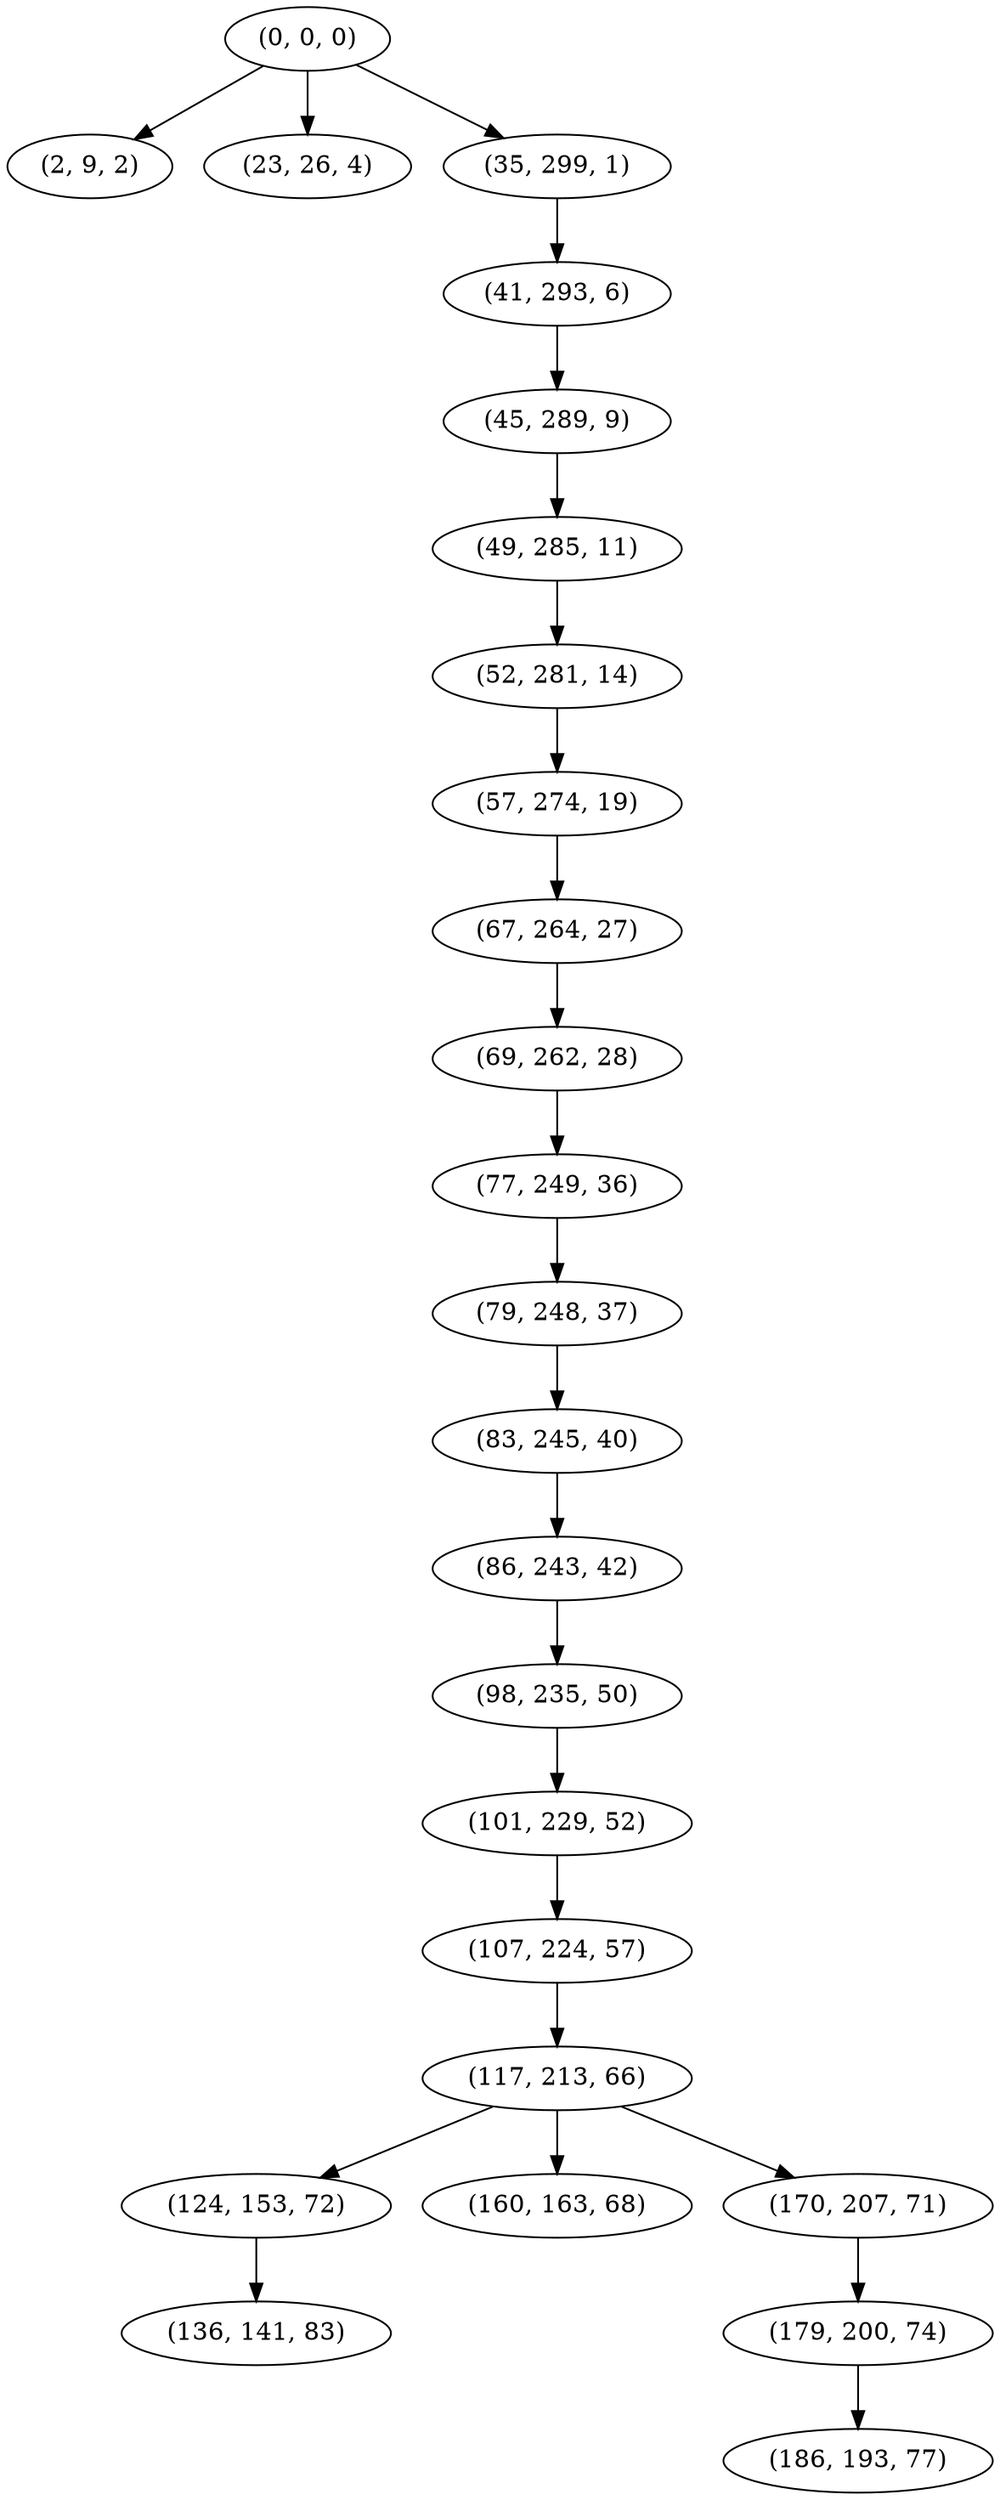 digraph tree {
    "(0, 0, 0)";
    "(2, 9, 2)";
    "(23, 26, 4)";
    "(35, 299, 1)";
    "(41, 293, 6)";
    "(45, 289, 9)";
    "(49, 285, 11)";
    "(52, 281, 14)";
    "(57, 274, 19)";
    "(67, 264, 27)";
    "(69, 262, 28)";
    "(77, 249, 36)";
    "(79, 248, 37)";
    "(83, 245, 40)";
    "(86, 243, 42)";
    "(98, 235, 50)";
    "(101, 229, 52)";
    "(107, 224, 57)";
    "(117, 213, 66)";
    "(124, 153, 72)";
    "(136, 141, 83)";
    "(160, 163, 68)";
    "(170, 207, 71)";
    "(179, 200, 74)";
    "(186, 193, 77)";
    "(0, 0, 0)" -> "(2, 9, 2)";
    "(0, 0, 0)" -> "(23, 26, 4)";
    "(0, 0, 0)" -> "(35, 299, 1)";
    "(35, 299, 1)" -> "(41, 293, 6)";
    "(41, 293, 6)" -> "(45, 289, 9)";
    "(45, 289, 9)" -> "(49, 285, 11)";
    "(49, 285, 11)" -> "(52, 281, 14)";
    "(52, 281, 14)" -> "(57, 274, 19)";
    "(57, 274, 19)" -> "(67, 264, 27)";
    "(67, 264, 27)" -> "(69, 262, 28)";
    "(69, 262, 28)" -> "(77, 249, 36)";
    "(77, 249, 36)" -> "(79, 248, 37)";
    "(79, 248, 37)" -> "(83, 245, 40)";
    "(83, 245, 40)" -> "(86, 243, 42)";
    "(86, 243, 42)" -> "(98, 235, 50)";
    "(98, 235, 50)" -> "(101, 229, 52)";
    "(101, 229, 52)" -> "(107, 224, 57)";
    "(107, 224, 57)" -> "(117, 213, 66)";
    "(117, 213, 66)" -> "(124, 153, 72)";
    "(117, 213, 66)" -> "(160, 163, 68)";
    "(117, 213, 66)" -> "(170, 207, 71)";
    "(124, 153, 72)" -> "(136, 141, 83)";
    "(170, 207, 71)" -> "(179, 200, 74)";
    "(179, 200, 74)" -> "(186, 193, 77)";
}
